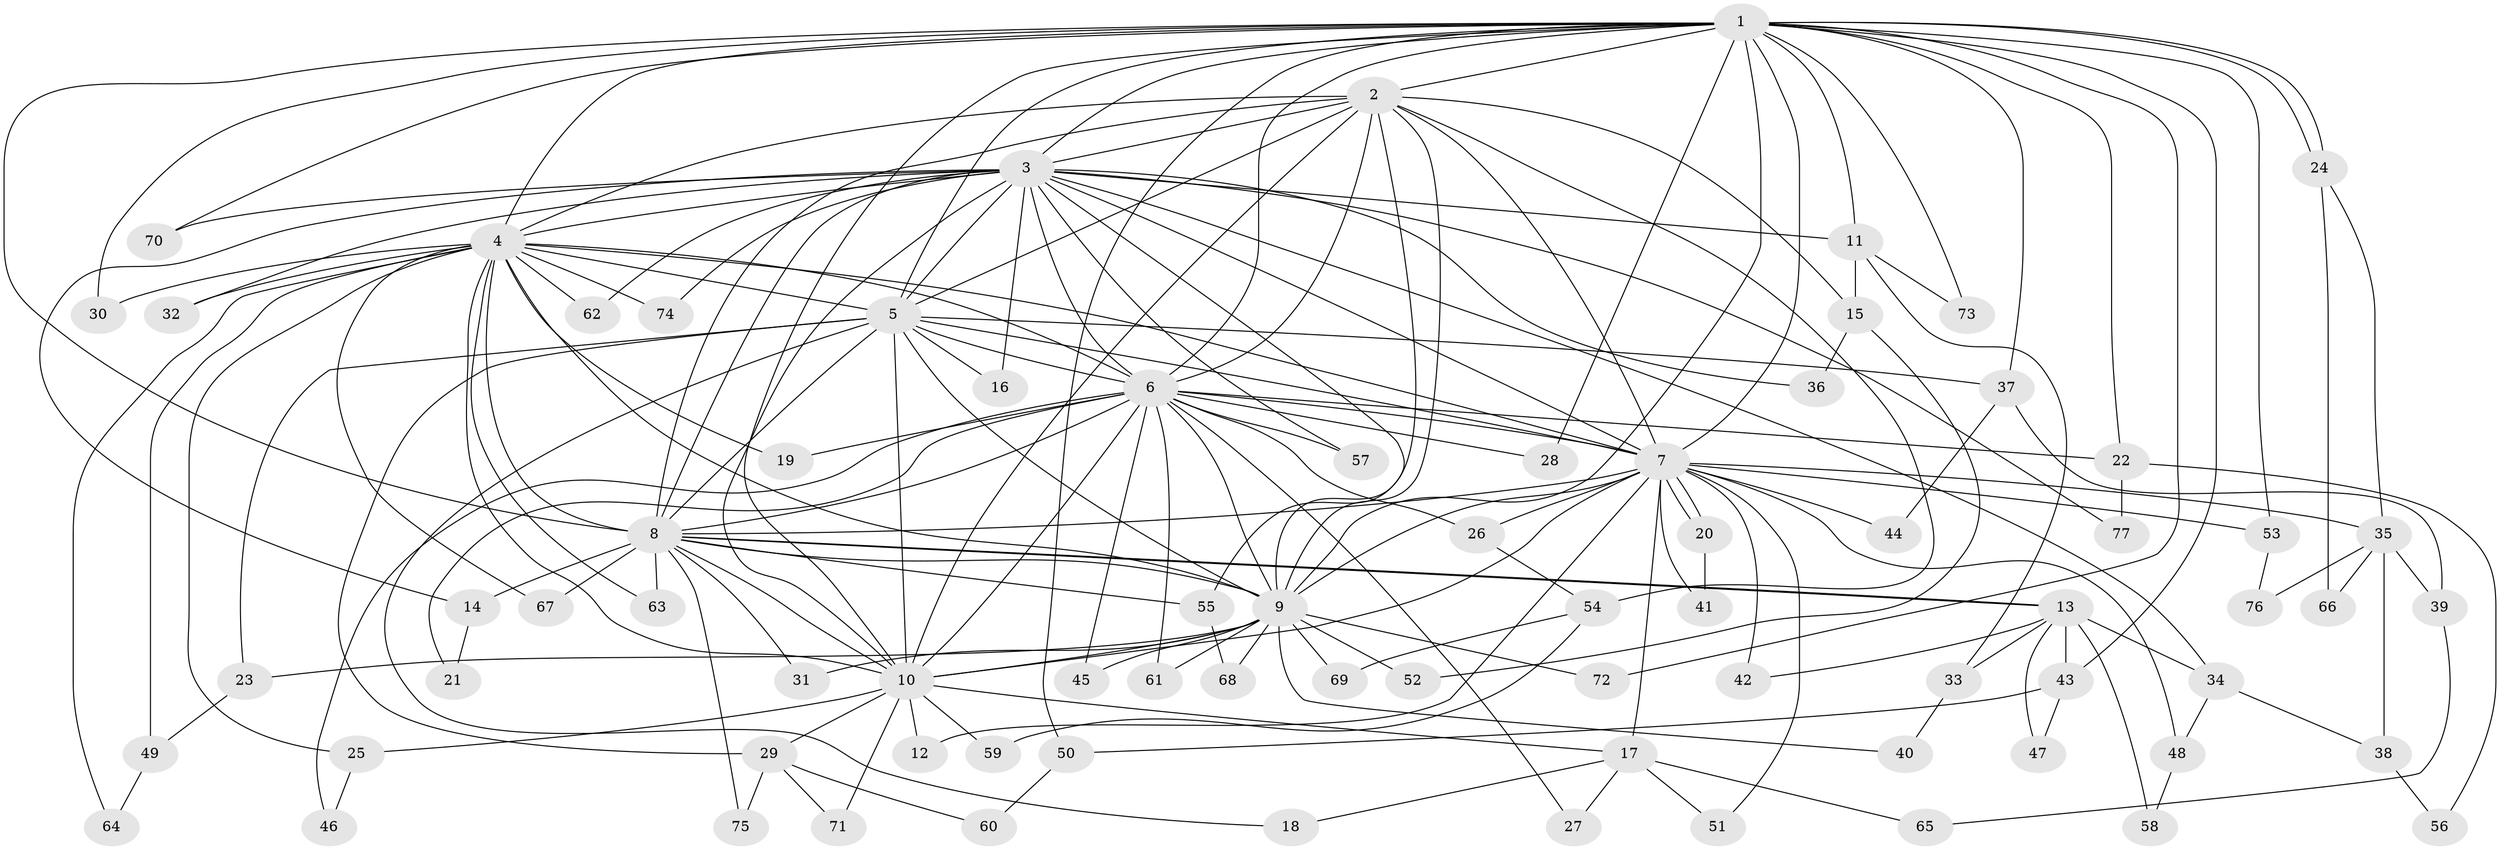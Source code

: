 // coarse degree distribution, {20: 0.017241379310344827, 21: 0.017241379310344827, 19: 0.034482758620689655, 13: 0.017241379310344827, 17: 0.017241379310344827, 15: 0.017241379310344827, 16: 0.017241379310344827, 12: 0.017241379310344827, 4: 0.1206896551724138, 2: 0.5, 8: 0.017241379310344827, 3: 0.15517241379310345, 6: 0.034482758620689655, 5: 0.017241379310344827}
// Generated by graph-tools (version 1.1) at 2025/51/02/27/25 19:51:46]
// undirected, 77 vertices, 179 edges
graph export_dot {
graph [start="1"]
  node [color=gray90,style=filled];
  1;
  2;
  3;
  4;
  5;
  6;
  7;
  8;
  9;
  10;
  11;
  12;
  13;
  14;
  15;
  16;
  17;
  18;
  19;
  20;
  21;
  22;
  23;
  24;
  25;
  26;
  27;
  28;
  29;
  30;
  31;
  32;
  33;
  34;
  35;
  36;
  37;
  38;
  39;
  40;
  41;
  42;
  43;
  44;
  45;
  46;
  47;
  48;
  49;
  50;
  51;
  52;
  53;
  54;
  55;
  56;
  57;
  58;
  59;
  60;
  61;
  62;
  63;
  64;
  65;
  66;
  67;
  68;
  69;
  70;
  71;
  72;
  73;
  74;
  75;
  76;
  77;
  1 -- 2;
  1 -- 3;
  1 -- 4;
  1 -- 5;
  1 -- 6;
  1 -- 7;
  1 -- 8;
  1 -- 9;
  1 -- 10;
  1 -- 11;
  1 -- 22;
  1 -- 24;
  1 -- 24;
  1 -- 28;
  1 -- 30;
  1 -- 37;
  1 -- 43;
  1 -- 50;
  1 -- 53;
  1 -- 70;
  1 -- 72;
  1 -- 73;
  2 -- 3;
  2 -- 4;
  2 -- 5;
  2 -- 6;
  2 -- 7;
  2 -- 8;
  2 -- 9;
  2 -- 10;
  2 -- 15;
  2 -- 54;
  2 -- 55;
  3 -- 4;
  3 -- 5;
  3 -- 6;
  3 -- 7;
  3 -- 8;
  3 -- 9;
  3 -- 10;
  3 -- 11;
  3 -- 14;
  3 -- 16;
  3 -- 32;
  3 -- 34;
  3 -- 36;
  3 -- 57;
  3 -- 62;
  3 -- 70;
  3 -- 74;
  3 -- 77;
  4 -- 5;
  4 -- 6;
  4 -- 7;
  4 -- 8;
  4 -- 9;
  4 -- 10;
  4 -- 19;
  4 -- 25;
  4 -- 30;
  4 -- 32;
  4 -- 49;
  4 -- 62;
  4 -- 63;
  4 -- 64;
  4 -- 67;
  4 -- 74;
  5 -- 6;
  5 -- 7;
  5 -- 8;
  5 -- 9;
  5 -- 10;
  5 -- 16;
  5 -- 18;
  5 -- 23;
  5 -- 29;
  5 -- 37;
  6 -- 7;
  6 -- 8;
  6 -- 9;
  6 -- 10;
  6 -- 19;
  6 -- 21;
  6 -- 22;
  6 -- 26;
  6 -- 27;
  6 -- 28;
  6 -- 45;
  6 -- 46;
  6 -- 57;
  6 -- 61;
  7 -- 8;
  7 -- 9;
  7 -- 10;
  7 -- 12;
  7 -- 17;
  7 -- 20;
  7 -- 20;
  7 -- 26;
  7 -- 35;
  7 -- 41;
  7 -- 42;
  7 -- 44;
  7 -- 48;
  7 -- 51;
  7 -- 53;
  8 -- 9;
  8 -- 10;
  8 -- 13;
  8 -- 13;
  8 -- 14;
  8 -- 31;
  8 -- 55;
  8 -- 63;
  8 -- 67;
  8 -- 75;
  9 -- 10;
  9 -- 23;
  9 -- 31;
  9 -- 40;
  9 -- 45;
  9 -- 52;
  9 -- 61;
  9 -- 68;
  9 -- 69;
  9 -- 72;
  10 -- 12;
  10 -- 17;
  10 -- 25;
  10 -- 29;
  10 -- 59;
  10 -- 71;
  11 -- 15;
  11 -- 33;
  11 -- 73;
  13 -- 33;
  13 -- 34;
  13 -- 42;
  13 -- 43;
  13 -- 47;
  13 -- 58;
  14 -- 21;
  15 -- 36;
  15 -- 52;
  17 -- 18;
  17 -- 27;
  17 -- 51;
  17 -- 65;
  20 -- 41;
  22 -- 56;
  22 -- 77;
  23 -- 49;
  24 -- 35;
  24 -- 66;
  25 -- 46;
  26 -- 54;
  29 -- 60;
  29 -- 71;
  29 -- 75;
  33 -- 40;
  34 -- 38;
  34 -- 48;
  35 -- 38;
  35 -- 39;
  35 -- 66;
  35 -- 76;
  37 -- 39;
  37 -- 44;
  38 -- 56;
  39 -- 65;
  43 -- 47;
  43 -- 50;
  48 -- 58;
  49 -- 64;
  50 -- 60;
  53 -- 76;
  54 -- 59;
  54 -- 69;
  55 -- 68;
}
